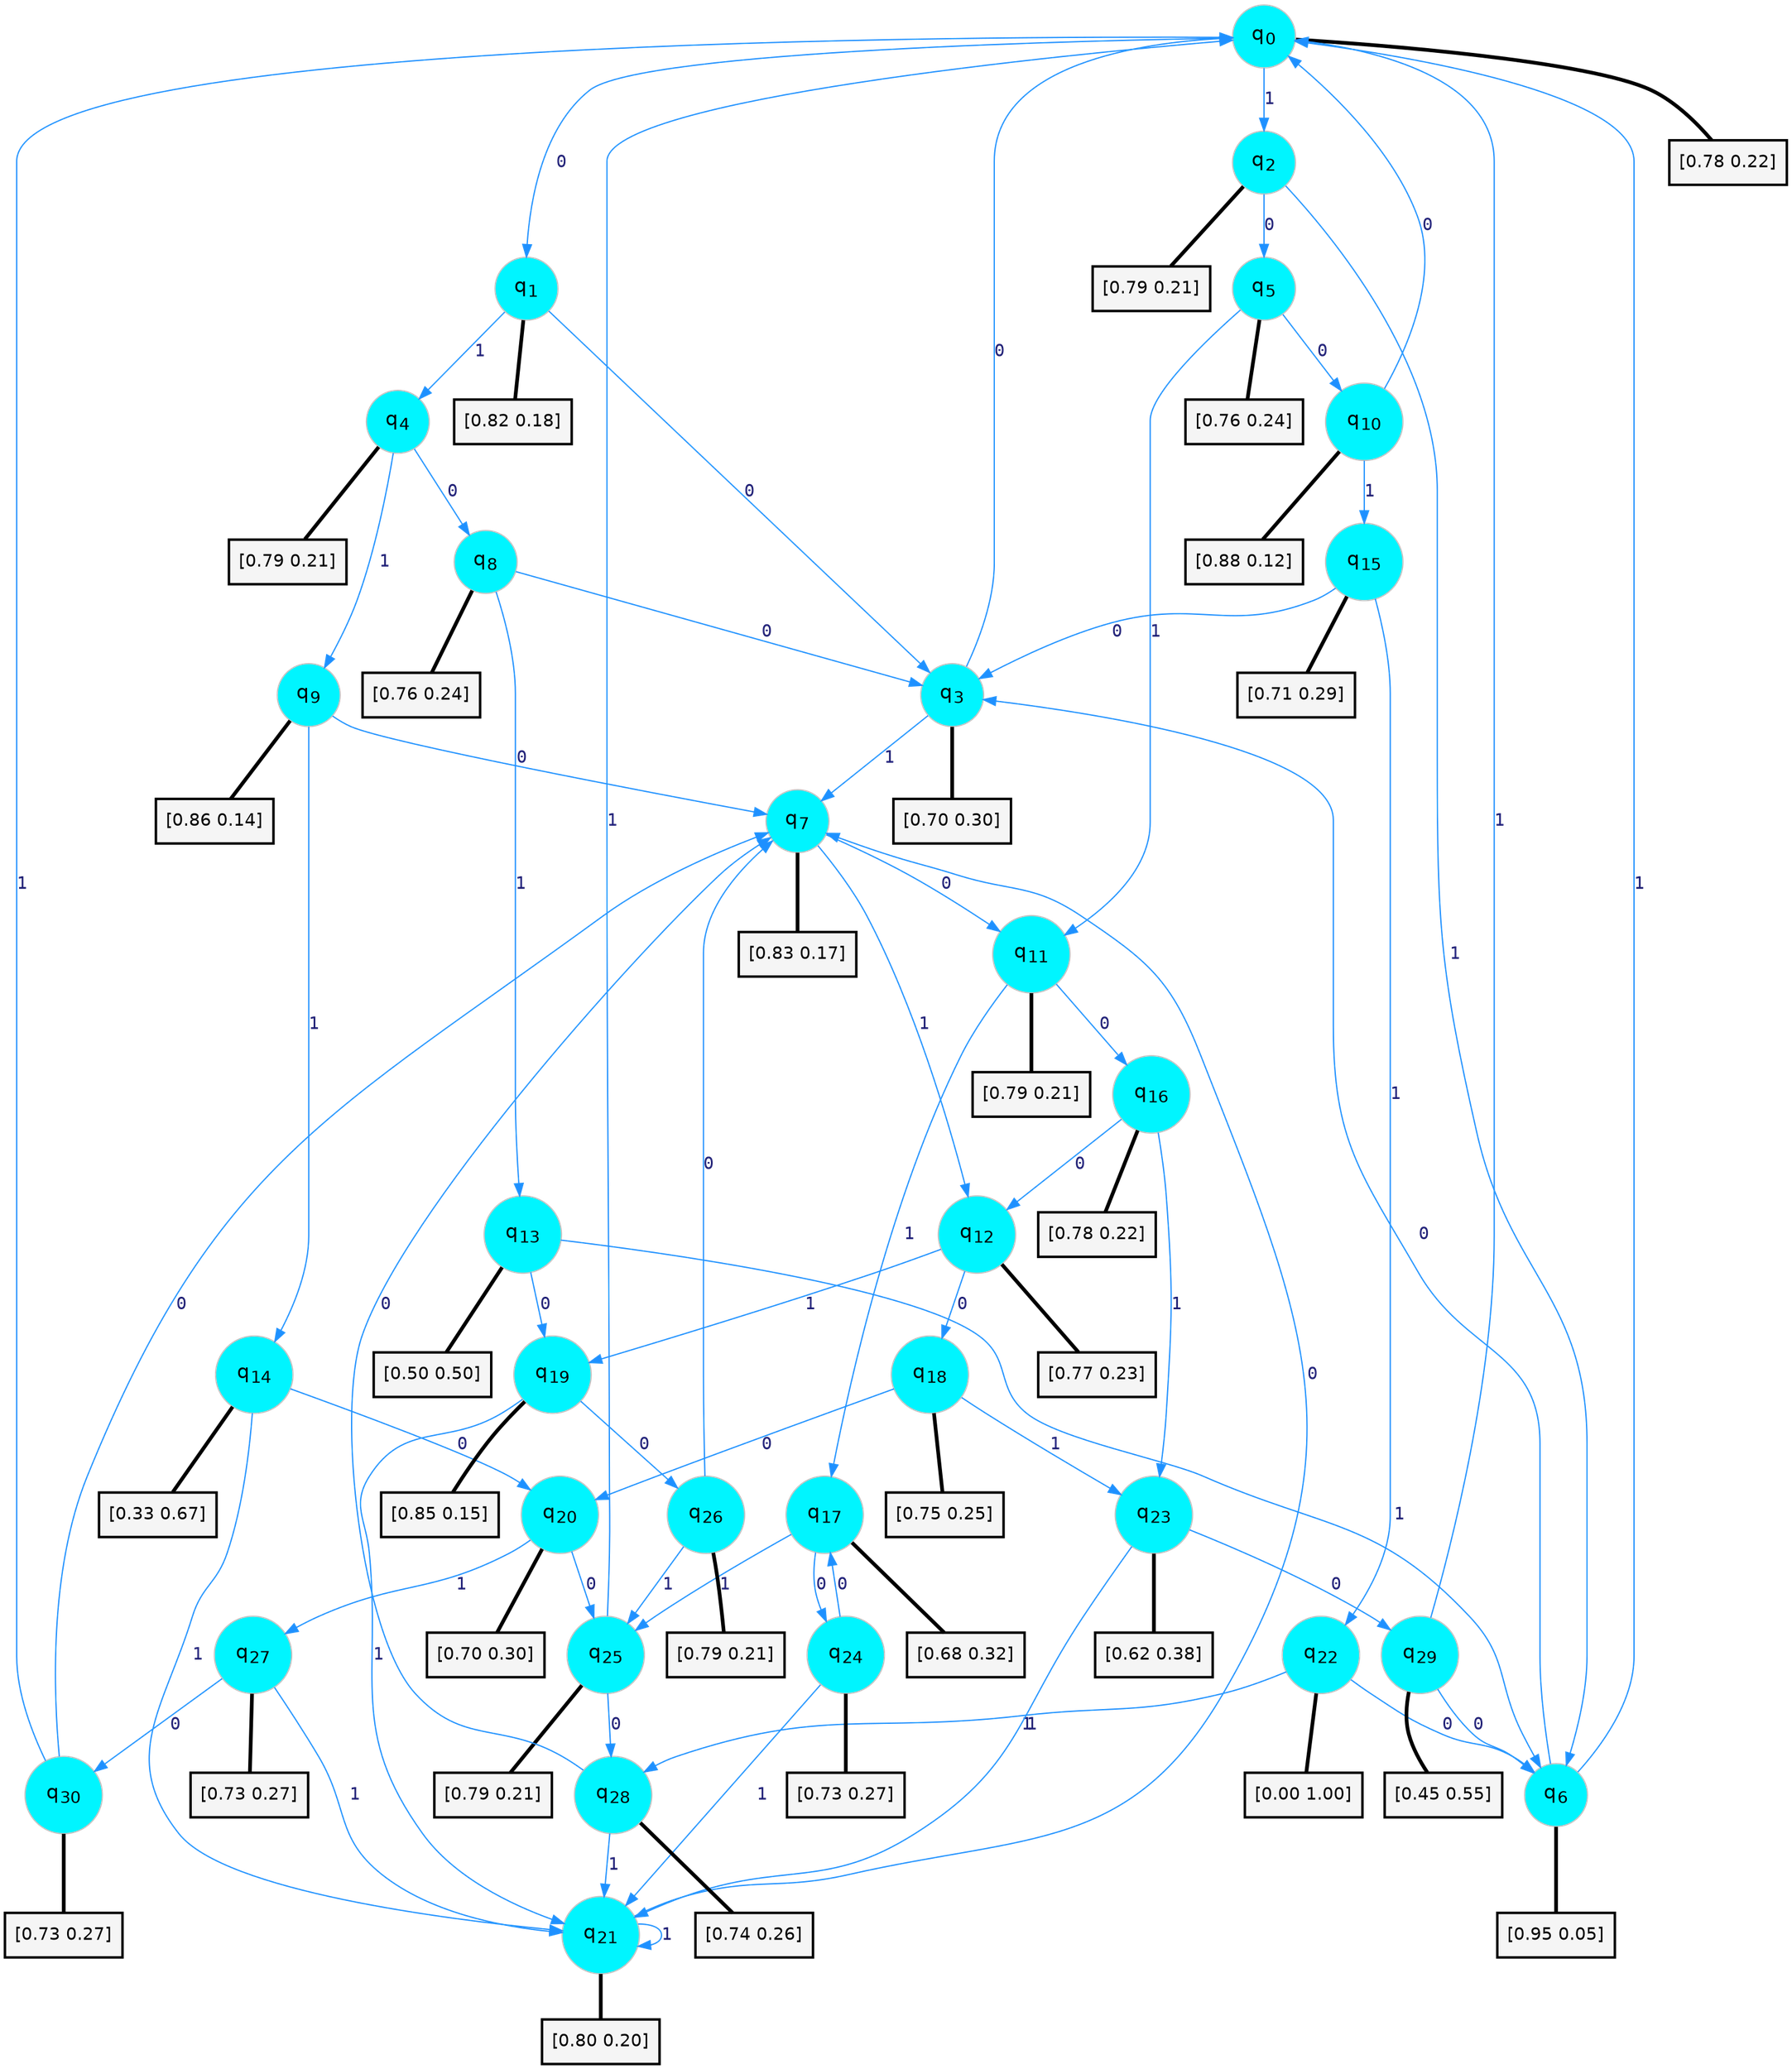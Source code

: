 digraph G {
graph [
bgcolor=transparent, dpi=300, rankdir=TD, size="40,25"];
node [
color=gray, fillcolor=turquoise1, fontcolor=black, fontname=Helvetica, fontsize=16, fontweight=bold, shape=circle, style=filled];
edge [
arrowsize=1, color=dodgerblue1, fontcolor=midnightblue, fontname=courier, fontweight=bold, penwidth=1, style=solid, weight=20];
0[label=<q<SUB>0</SUB>>];
1[label=<q<SUB>1</SUB>>];
2[label=<q<SUB>2</SUB>>];
3[label=<q<SUB>3</SUB>>];
4[label=<q<SUB>4</SUB>>];
5[label=<q<SUB>5</SUB>>];
6[label=<q<SUB>6</SUB>>];
7[label=<q<SUB>7</SUB>>];
8[label=<q<SUB>8</SUB>>];
9[label=<q<SUB>9</SUB>>];
10[label=<q<SUB>10</SUB>>];
11[label=<q<SUB>11</SUB>>];
12[label=<q<SUB>12</SUB>>];
13[label=<q<SUB>13</SUB>>];
14[label=<q<SUB>14</SUB>>];
15[label=<q<SUB>15</SUB>>];
16[label=<q<SUB>16</SUB>>];
17[label=<q<SUB>17</SUB>>];
18[label=<q<SUB>18</SUB>>];
19[label=<q<SUB>19</SUB>>];
20[label=<q<SUB>20</SUB>>];
21[label=<q<SUB>21</SUB>>];
22[label=<q<SUB>22</SUB>>];
23[label=<q<SUB>23</SUB>>];
24[label=<q<SUB>24</SUB>>];
25[label=<q<SUB>25</SUB>>];
26[label=<q<SUB>26</SUB>>];
27[label=<q<SUB>27</SUB>>];
28[label=<q<SUB>28</SUB>>];
29[label=<q<SUB>29</SUB>>];
30[label=<q<SUB>30</SUB>>];
31[label="[0.78 0.22]", shape=box,fontcolor=black, fontname=Helvetica, fontsize=14, penwidth=2, fillcolor=whitesmoke,color=black];
32[label="[0.82 0.18]", shape=box,fontcolor=black, fontname=Helvetica, fontsize=14, penwidth=2, fillcolor=whitesmoke,color=black];
33[label="[0.79 0.21]", shape=box,fontcolor=black, fontname=Helvetica, fontsize=14, penwidth=2, fillcolor=whitesmoke,color=black];
34[label="[0.70 0.30]", shape=box,fontcolor=black, fontname=Helvetica, fontsize=14, penwidth=2, fillcolor=whitesmoke,color=black];
35[label="[0.79 0.21]", shape=box,fontcolor=black, fontname=Helvetica, fontsize=14, penwidth=2, fillcolor=whitesmoke,color=black];
36[label="[0.76 0.24]", shape=box,fontcolor=black, fontname=Helvetica, fontsize=14, penwidth=2, fillcolor=whitesmoke,color=black];
37[label="[0.95 0.05]", shape=box,fontcolor=black, fontname=Helvetica, fontsize=14, penwidth=2, fillcolor=whitesmoke,color=black];
38[label="[0.83 0.17]", shape=box,fontcolor=black, fontname=Helvetica, fontsize=14, penwidth=2, fillcolor=whitesmoke,color=black];
39[label="[0.76 0.24]", shape=box,fontcolor=black, fontname=Helvetica, fontsize=14, penwidth=2, fillcolor=whitesmoke,color=black];
40[label="[0.86 0.14]", shape=box,fontcolor=black, fontname=Helvetica, fontsize=14, penwidth=2, fillcolor=whitesmoke,color=black];
41[label="[0.88 0.12]", shape=box,fontcolor=black, fontname=Helvetica, fontsize=14, penwidth=2, fillcolor=whitesmoke,color=black];
42[label="[0.79 0.21]", shape=box,fontcolor=black, fontname=Helvetica, fontsize=14, penwidth=2, fillcolor=whitesmoke,color=black];
43[label="[0.77 0.23]", shape=box,fontcolor=black, fontname=Helvetica, fontsize=14, penwidth=2, fillcolor=whitesmoke,color=black];
44[label="[0.50 0.50]", shape=box,fontcolor=black, fontname=Helvetica, fontsize=14, penwidth=2, fillcolor=whitesmoke,color=black];
45[label="[0.33 0.67]", shape=box,fontcolor=black, fontname=Helvetica, fontsize=14, penwidth=2, fillcolor=whitesmoke,color=black];
46[label="[0.71 0.29]", shape=box,fontcolor=black, fontname=Helvetica, fontsize=14, penwidth=2, fillcolor=whitesmoke,color=black];
47[label="[0.78 0.22]", shape=box,fontcolor=black, fontname=Helvetica, fontsize=14, penwidth=2, fillcolor=whitesmoke,color=black];
48[label="[0.68 0.32]", shape=box,fontcolor=black, fontname=Helvetica, fontsize=14, penwidth=2, fillcolor=whitesmoke,color=black];
49[label="[0.75 0.25]", shape=box,fontcolor=black, fontname=Helvetica, fontsize=14, penwidth=2, fillcolor=whitesmoke,color=black];
50[label="[0.85 0.15]", shape=box,fontcolor=black, fontname=Helvetica, fontsize=14, penwidth=2, fillcolor=whitesmoke,color=black];
51[label="[0.70 0.30]", shape=box,fontcolor=black, fontname=Helvetica, fontsize=14, penwidth=2, fillcolor=whitesmoke,color=black];
52[label="[0.80 0.20]", shape=box,fontcolor=black, fontname=Helvetica, fontsize=14, penwidth=2, fillcolor=whitesmoke,color=black];
53[label="[0.00 1.00]", shape=box,fontcolor=black, fontname=Helvetica, fontsize=14, penwidth=2, fillcolor=whitesmoke,color=black];
54[label="[0.62 0.38]", shape=box,fontcolor=black, fontname=Helvetica, fontsize=14, penwidth=2, fillcolor=whitesmoke,color=black];
55[label="[0.73 0.27]", shape=box,fontcolor=black, fontname=Helvetica, fontsize=14, penwidth=2, fillcolor=whitesmoke,color=black];
56[label="[0.79 0.21]", shape=box,fontcolor=black, fontname=Helvetica, fontsize=14, penwidth=2, fillcolor=whitesmoke,color=black];
57[label="[0.79 0.21]", shape=box,fontcolor=black, fontname=Helvetica, fontsize=14, penwidth=2, fillcolor=whitesmoke,color=black];
58[label="[0.73 0.27]", shape=box,fontcolor=black, fontname=Helvetica, fontsize=14, penwidth=2, fillcolor=whitesmoke,color=black];
59[label="[0.74 0.26]", shape=box,fontcolor=black, fontname=Helvetica, fontsize=14, penwidth=2, fillcolor=whitesmoke,color=black];
60[label="[0.45 0.55]", shape=box,fontcolor=black, fontname=Helvetica, fontsize=14, penwidth=2, fillcolor=whitesmoke,color=black];
61[label="[0.73 0.27]", shape=box,fontcolor=black, fontname=Helvetica, fontsize=14, penwidth=2, fillcolor=whitesmoke,color=black];
0->1 [label=0];
0->2 [label=1];
0->31 [arrowhead=none, penwidth=3,color=black];
1->3 [label=0];
1->4 [label=1];
1->32 [arrowhead=none, penwidth=3,color=black];
2->5 [label=0];
2->6 [label=1];
2->33 [arrowhead=none, penwidth=3,color=black];
3->0 [label=0];
3->7 [label=1];
3->34 [arrowhead=none, penwidth=3,color=black];
4->8 [label=0];
4->9 [label=1];
4->35 [arrowhead=none, penwidth=3,color=black];
5->10 [label=0];
5->11 [label=1];
5->36 [arrowhead=none, penwidth=3,color=black];
6->3 [label=0];
6->0 [label=1];
6->37 [arrowhead=none, penwidth=3,color=black];
7->11 [label=0];
7->12 [label=1];
7->38 [arrowhead=none, penwidth=3,color=black];
8->3 [label=0];
8->13 [label=1];
8->39 [arrowhead=none, penwidth=3,color=black];
9->7 [label=0];
9->14 [label=1];
9->40 [arrowhead=none, penwidth=3,color=black];
10->0 [label=0];
10->15 [label=1];
10->41 [arrowhead=none, penwidth=3,color=black];
11->16 [label=0];
11->17 [label=1];
11->42 [arrowhead=none, penwidth=3,color=black];
12->18 [label=0];
12->19 [label=1];
12->43 [arrowhead=none, penwidth=3,color=black];
13->19 [label=0];
13->6 [label=1];
13->44 [arrowhead=none, penwidth=3,color=black];
14->20 [label=0];
14->21 [label=1];
14->45 [arrowhead=none, penwidth=3,color=black];
15->3 [label=0];
15->22 [label=1];
15->46 [arrowhead=none, penwidth=3,color=black];
16->12 [label=0];
16->23 [label=1];
16->47 [arrowhead=none, penwidth=3,color=black];
17->24 [label=0];
17->25 [label=1];
17->48 [arrowhead=none, penwidth=3,color=black];
18->20 [label=0];
18->23 [label=1];
18->49 [arrowhead=none, penwidth=3,color=black];
19->26 [label=0];
19->21 [label=1];
19->50 [arrowhead=none, penwidth=3,color=black];
20->25 [label=0];
20->27 [label=1];
20->51 [arrowhead=none, penwidth=3,color=black];
21->7 [label=0];
21->21 [label=1];
21->52 [arrowhead=none, penwidth=3,color=black];
22->6 [label=0];
22->28 [label=1];
22->53 [arrowhead=none, penwidth=3,color=black];
23->29 [label=0];
23->21 [label=1];
23->54 [arrowhead=none, penwidth=3,color=black];
24->17 [label=0];
24->21 [label=1];
24->55 [arrowhead=none, penwidth=3,color=black];
25->28 [label=0];
25->0 [label=1];
25->56 [arrowhead=none, penwidth=3,color=black];
26->7 [label=0];
26->25 [label=1];
26->57 [arrowhead=none, penwidth=3,color=black];
27->30 [label=0];
27->21 [label=1];
27->58 [arrowhead=none, penwidth=3,color=black];
28->7 [label=0];
28->21 [label=1];
28->59 [arrowhead=none, penwidth=3,color=black];
29->6 [label=0];
29->0 [label=1];
29->60 [arrowhead=none, penwidth=3,color=black];
30->7 [label=0];
30->0 [label=1];
30->61 [arrowhead=none, penwidth=3,color=black];
}
